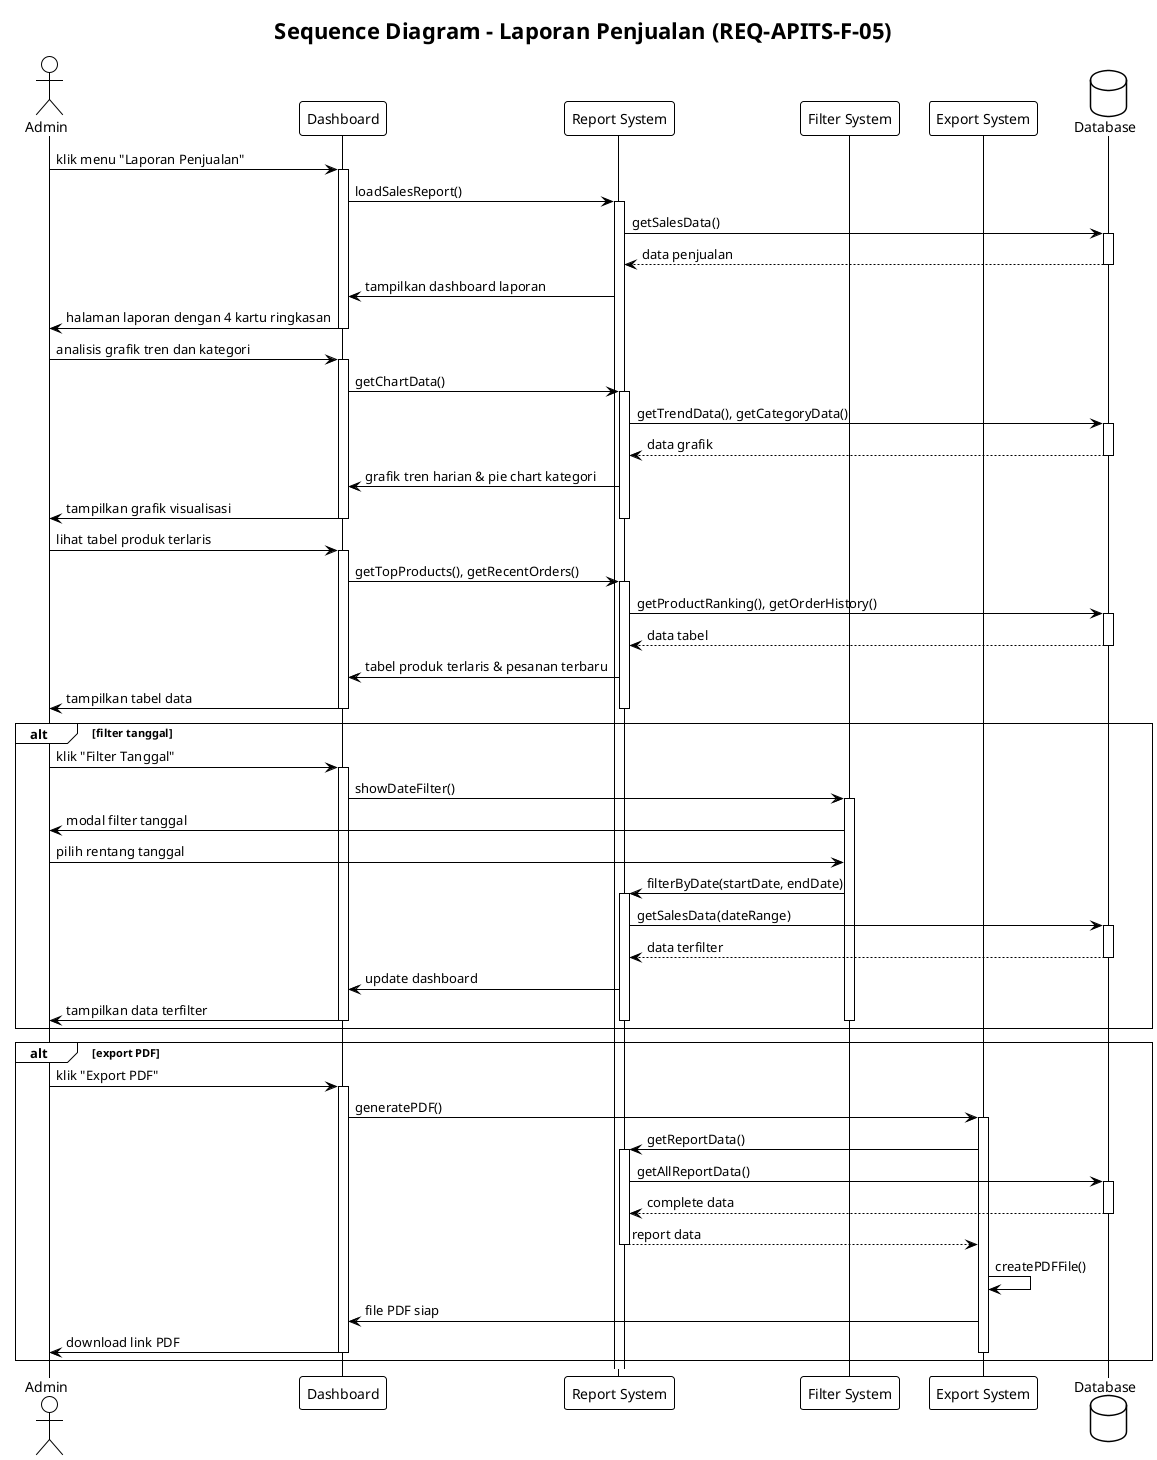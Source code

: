 @startuml Sequence_Diagram_Laporan_Penjualan
!theme plain
title Sequence Diagram - Laporan Penjualan (REQ-APITS-F-05)

actor "Admin" as Admin
participant "Dashboard" as UI
participant "Report System" as System
participant "Filter System" as Filter
participant "Export System" as Export
database "Database" as DB

Admin -> UI: klik menu "Laporan Penjualan"
activate UI
UI -> System: loadSalesReport()
activate System

System -> DB: getSalesData()
activate DB
DB --> System: data penjualan
deactivate DB

System -> UI: tampilkan dashboard laporan
UI -> Admin: halaman laporan dengan 4 kartu ringkasan
deactivate UI

Admin -> UI: analisis grafik tren dan kategori
activate UI
UI -> System: getChartData()
activate System
System -> DB: getTrendData(), getCategoryData()
activate DB
DB --> System: data grafik
deactivate DB
System -> UI: grafik tren harian & pie chart kategori
UI -> Admin: tampilkan grafik visualisasi
deactivate System
deactivate UI

Admin -> UI: lihat tabel produk terlaris
activate UI
UI -> System: getTopProducts(), getRecentOrders()
activate System
System -> DB: getProductRanking(), getOrderHistory()
activate DB
DB --> System: data tabel
deactivate DB
System -> UI: tabel produk terlaris & pesanan terbaru
UI -> Admin: tampilkan tabel data
deactivate System
deactivate UI

alt filter tanggal
    Admin -> UI: klik "Filter Tanggal"
    activate UI
    UI -> Filter: showDateFilter()
    activate Filter
    Filter -> Admin: modal filter tanggal
    Admin -> Filter: pilih rentang tanggal
    Filter -> System: filterByDate(startDate, endDate)
    activate System
    System -> DB: getSalesData(dateRange)
    activate DB
    DB --> System: data terfilter
    deactivate DB
    System -> UI: update dashboard
    UI -> Admin: tampilkan data terfilter
    deactivate System
    deactivate Filter
    deactivate UI
end

alt export PDF
    Admin -> UI: klik "Export PDF"
    activate UI
    UI -> Export: generatePDF()
    activate Export
    Export -> System: getReportData()
    activate System
    System -> DB: getAllReportData()
    activate DB
    DB --> System: complete data
    deactivate DB
    System --> Export: report data
    deactivate System
    Export -> Export: createPDFFile()
    Export -> UI: file PDF siap
    UI -> Admin: download link PDF
    deactivate Export
    deactivate UI
end

@enduml